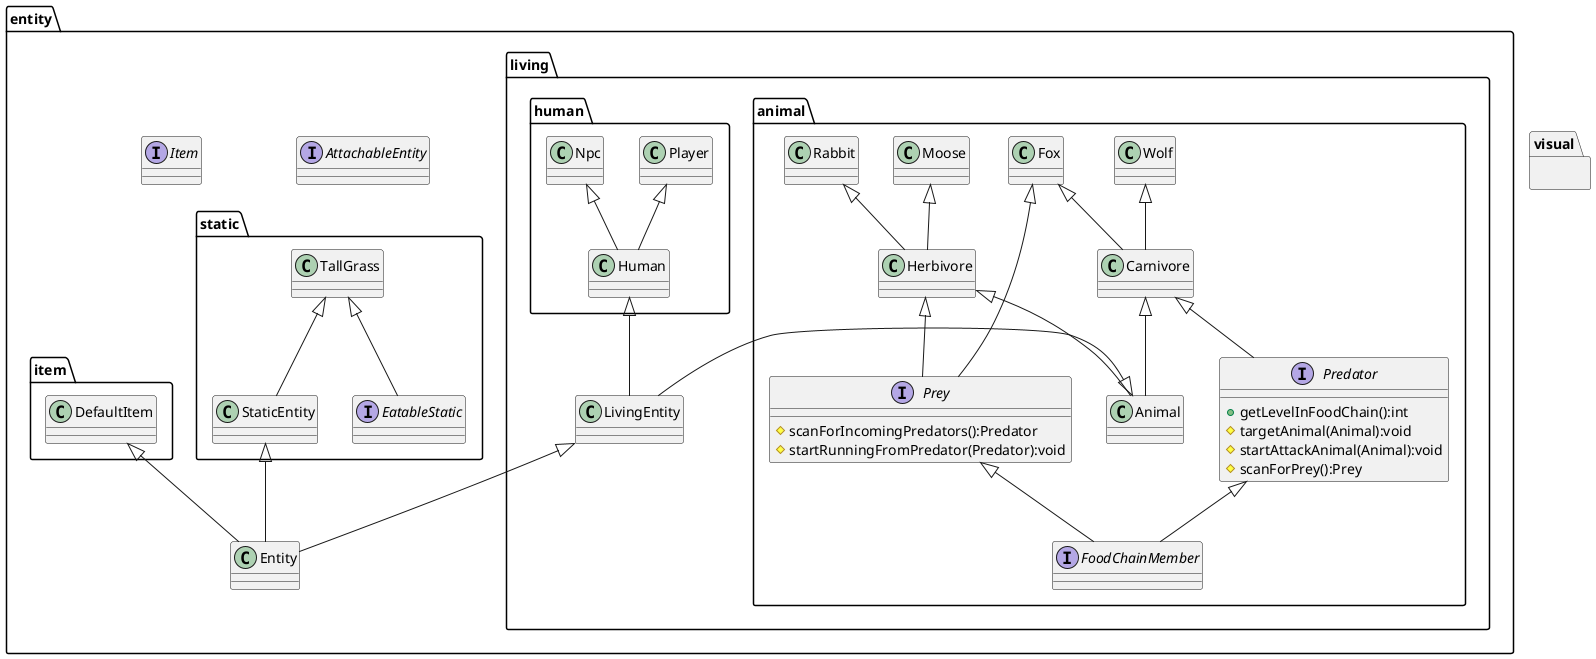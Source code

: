 @startuml Classes 2
package entity{
    class Entity
    interface AttachableEntity
    interface Item
    package entity.living{
        
        class LivingEntity
        LivingEntity <|-- Entity

        package entity.living.animal{
            
            class Animal
            Animal <|-left- LivingEntity
            'INTERFACES HERE
            interface FoodChainMember{
                'shouldScanForFood():boolean
                'scanForFoodAndStartEatingIfNecessary():void
            }
            interface Prey{
                # scanForIncomingPredators():Predator
                # startRunningFromPredator(Predator):void
            }
            Prey <|-- FoodChainMember
            interface Predator{
                + getLevelInFoodChain():int
                # targetAnimal(Animal):void
                # startAttackAnimal(Animal):void
                # scanForPrey():Prey
            }
            Predator <|-- FoodChainMember
            
            'HEBIVORE AND CARNIVORE
            class Herbivore
            Herbivore <|-- Animal
            Herbivore <|-- Prey
            class Carnivore
            Carnivore <|-- Animal
            Carnivore <|-- Predator

            'HERBIVORES HERE
            class Moose
            Moose <|-- Herbivore
            class Rabbit
            Rabbit <|-- Herbivore

            'CARNIVORES HERE
            class Fox
            Fox <|-- Carnivore
            Fox <|-- Prey
            class Wolf
            Wolf <|-- Carnivore
        }
        package entity.living.human{
            class Human
            Human <|-- LivingEntity
            class Player
            Player <|-- Human
            Npc <|-- Human
        }
    }
    package entity.static{
        class StaticEntity
        StaticEntity <|-- Entity
        interface EatableStatic{
        }
        class TallGrass
        TallGrass <|-- StaticEntity
        TallGrass <|-- EatableStatic
    }
    package entity.item{
        
        class DefaultItem
        DefaultItem <|-- Entity
    }
    
}
package visual{

}
@enduml